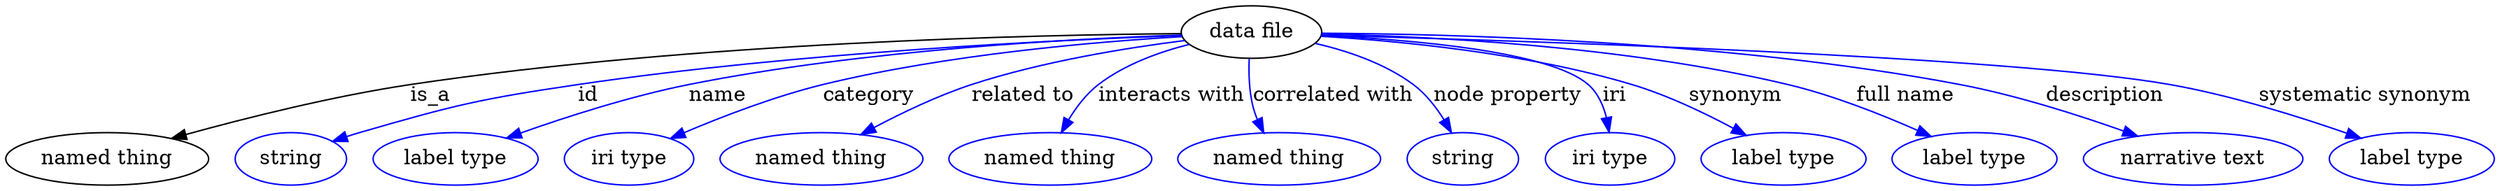 digraph {
	graph [bb="0,0,1404.7,123"];
	node [label="\N"];
	"data file"	 [height=0.5,
		label="data file",
		pos="711.25,105",
		width=1.1013];
	"named thing"	 [height=0.5,
		pos="55.245,18",
		width=1.5346];
	"data file" -> "named thing"	 [label=is_a,
		lp="243.25,61.5",
		pos="e,93.034,31.343 671.8,103.08 572.93,98.108 316.38,84.116 232.25,69 187.51,60.962 137.88,46.128 102.59,34.522"];
	id	 [color=blue,
		height=0.5,
		label=string,
		pos="159.25,18",
		width=0.84854];
	"data file" -> id	 [color=blue,
		label=id,
		lp="342.75,61.5",
		pos="e,183.06,29.598 671.7,103 603.21,99.138 458.21,89.184 337.25,69 275.04,58.621 258.93,56.363 199.25,36 197,35.232 194.7,34.384 192.4,\
33.487",
		style=solid];
	name	 [color=blue,
		height=0.5,
		label="label type",
		pos="253.25,18",
		width=1.2638];
	"data file" -> name	 [color=blue,
		label=name,
		lp="416.75,61.5",
		pos="e,284.71,31.073 671.64,103.14 612.24,99.745 496.87,90.758 401.25,69 364.22,60.576 323.53,46.158 294.2,34.796",
		style=solid];
	category	 [color=blue,
		height=0.5,
		label="iri type",
		pos="353.25,18",
		width=1.011];
	"data file" -> category	 [color=blue,
		label=category,
		lp="501.75,61.5",
		pos="e,379.43,30.796 671.9,101.75 625.1,97.245 544.91,87.473 478.25,69 447.14,60.38 413.32,46.275 388.72,35.081",
		style=solid];
	"related to"	 [color=blue,
		height=0.5,
		label="named thing",
		pos="463.25,18",
		width=1.5346];
	"data file" -> "related to"	 [color=blue,
		label="related to",
		lp="588.25,61.5",
		pos="e,489.76,33.871 674.08,98.581 643.49,92.693 599.28,82.788 562.25,69 540.39,60.864 517.15,49.072 498.68,38.876",
		style=solid];
	"interacts with"	 [color=blue,
		height=0.5,
		label="named thing",
		pos="591.25,18",
		width=1.5346];
	"data file" -> "interacts with"	 [color=blue,
		label="interacts with",
		lp="670.25,61.5",
		pos="e,602.82,35.795 679.45,94.113 664.54,88.095 647.06,79.659 633.25,69 624.16,61.991 615.76,52.673 608.9,43.92",
		style=solid];
	"correlated with"	 [color=blue,
		height=0.5,
		label="named thing",
		pos="719.25,18",
		width=1.5346];
	"data file" -> "correlated with"	 [color=blue,
		label="correlated with",
		lp="753.25,61.5",
		pos="e,715.07,36.222 710.84,86.539 710.82,76.83 711.1,64.744 712.25,54 712.52,51.452 712.87,48.815 713.29,46.18",
		style=solid];
	"node property"	 [color=blue,
		height=0.5,
		label=string,
		pos="823.25,18",
		width=0.84854];
	"data file" -> "node property"	 [color=blue,
		label="node property",
		lp="845.25,61.5",
		pos="e,816.47,35.984 745.57,95.688 761.74,89.996 780.45,81.381 794.25,69 801.51,62.475 807.41,53.681 811.93,45.234",
		style=solid];
	iri	 [color=blue,
		height=0.5,
		label="iri type",
		pos="908.25,18",
		width=1.011];
	"data file" -> iri	 [color=blue,
		label=iri,
		lp="904.75,61.5",
		pos="e,905.22,36.137 750.17,101.31 795.49,96.287 866.76,85.944 887.25,69 894.35,63.123 899.08,54.449 902.22,45.915",
		style=solid];
	synonym	 [color=blue,
		height=0.5,
		label="label type",
		pos="1008.2,18",
		width=1.2638];
	"data file" -> synonym	 [color=blue,
		label=synonym,
		lp="972.75,61.5",
		pos="e,984.78,33.693 750.56,101.9 792.36,97.724 859.94,88.446 915.25,69 936.55,61.509 958.78,49.493 976.16,39.006",
		style=solid];
	"full name"	 [color=blue,
		height=0.5,
		label="label type",
		pos="1117.2,18",
		width=1.2638];
	"data file" -> "full name"	 [color=blue,
		label="full name",
		lp="1071.7,61.5",
		pos="e,1090.2,32.728 751.03,103.77 807.75,101.19 914.68,93.259 1002.2,69 1029.7,61.398 1059,48.312 1081.2,37.299",
		style=solid];
	description	 [color=blue,
		height=0.5,
		label="narrative text",
		pos="1238.2,18",
		width=1.6068];
	"data file" -> description	 [color=blue,
		label=description,
		lp="1182.7,61.5",
		pos="e,1205.8,33.001 750.61,102.71 836.03,97.534 1036,84.171 1102.2,69 1134.8,61.55 1170,48.185 1196.4,37.006",
		style=solid];
	"systematic synonym"	 [color=blue,
		height=0.5,
		label="label type",
		pos="1359.2,18",
		width=1.2638];
	"data file" -> "systematic synonym"	 [color=blue,
		label="systematic synonym",
		lp="1325.2,61.5",
		pos="e,1329.2,31.521 751.08,103.57 854.26,99.654 1128.4,87.748 1217.2,69 1252.9,61.479 1291.7,47.074 1319.8,35.486",
		style=solid];
}
